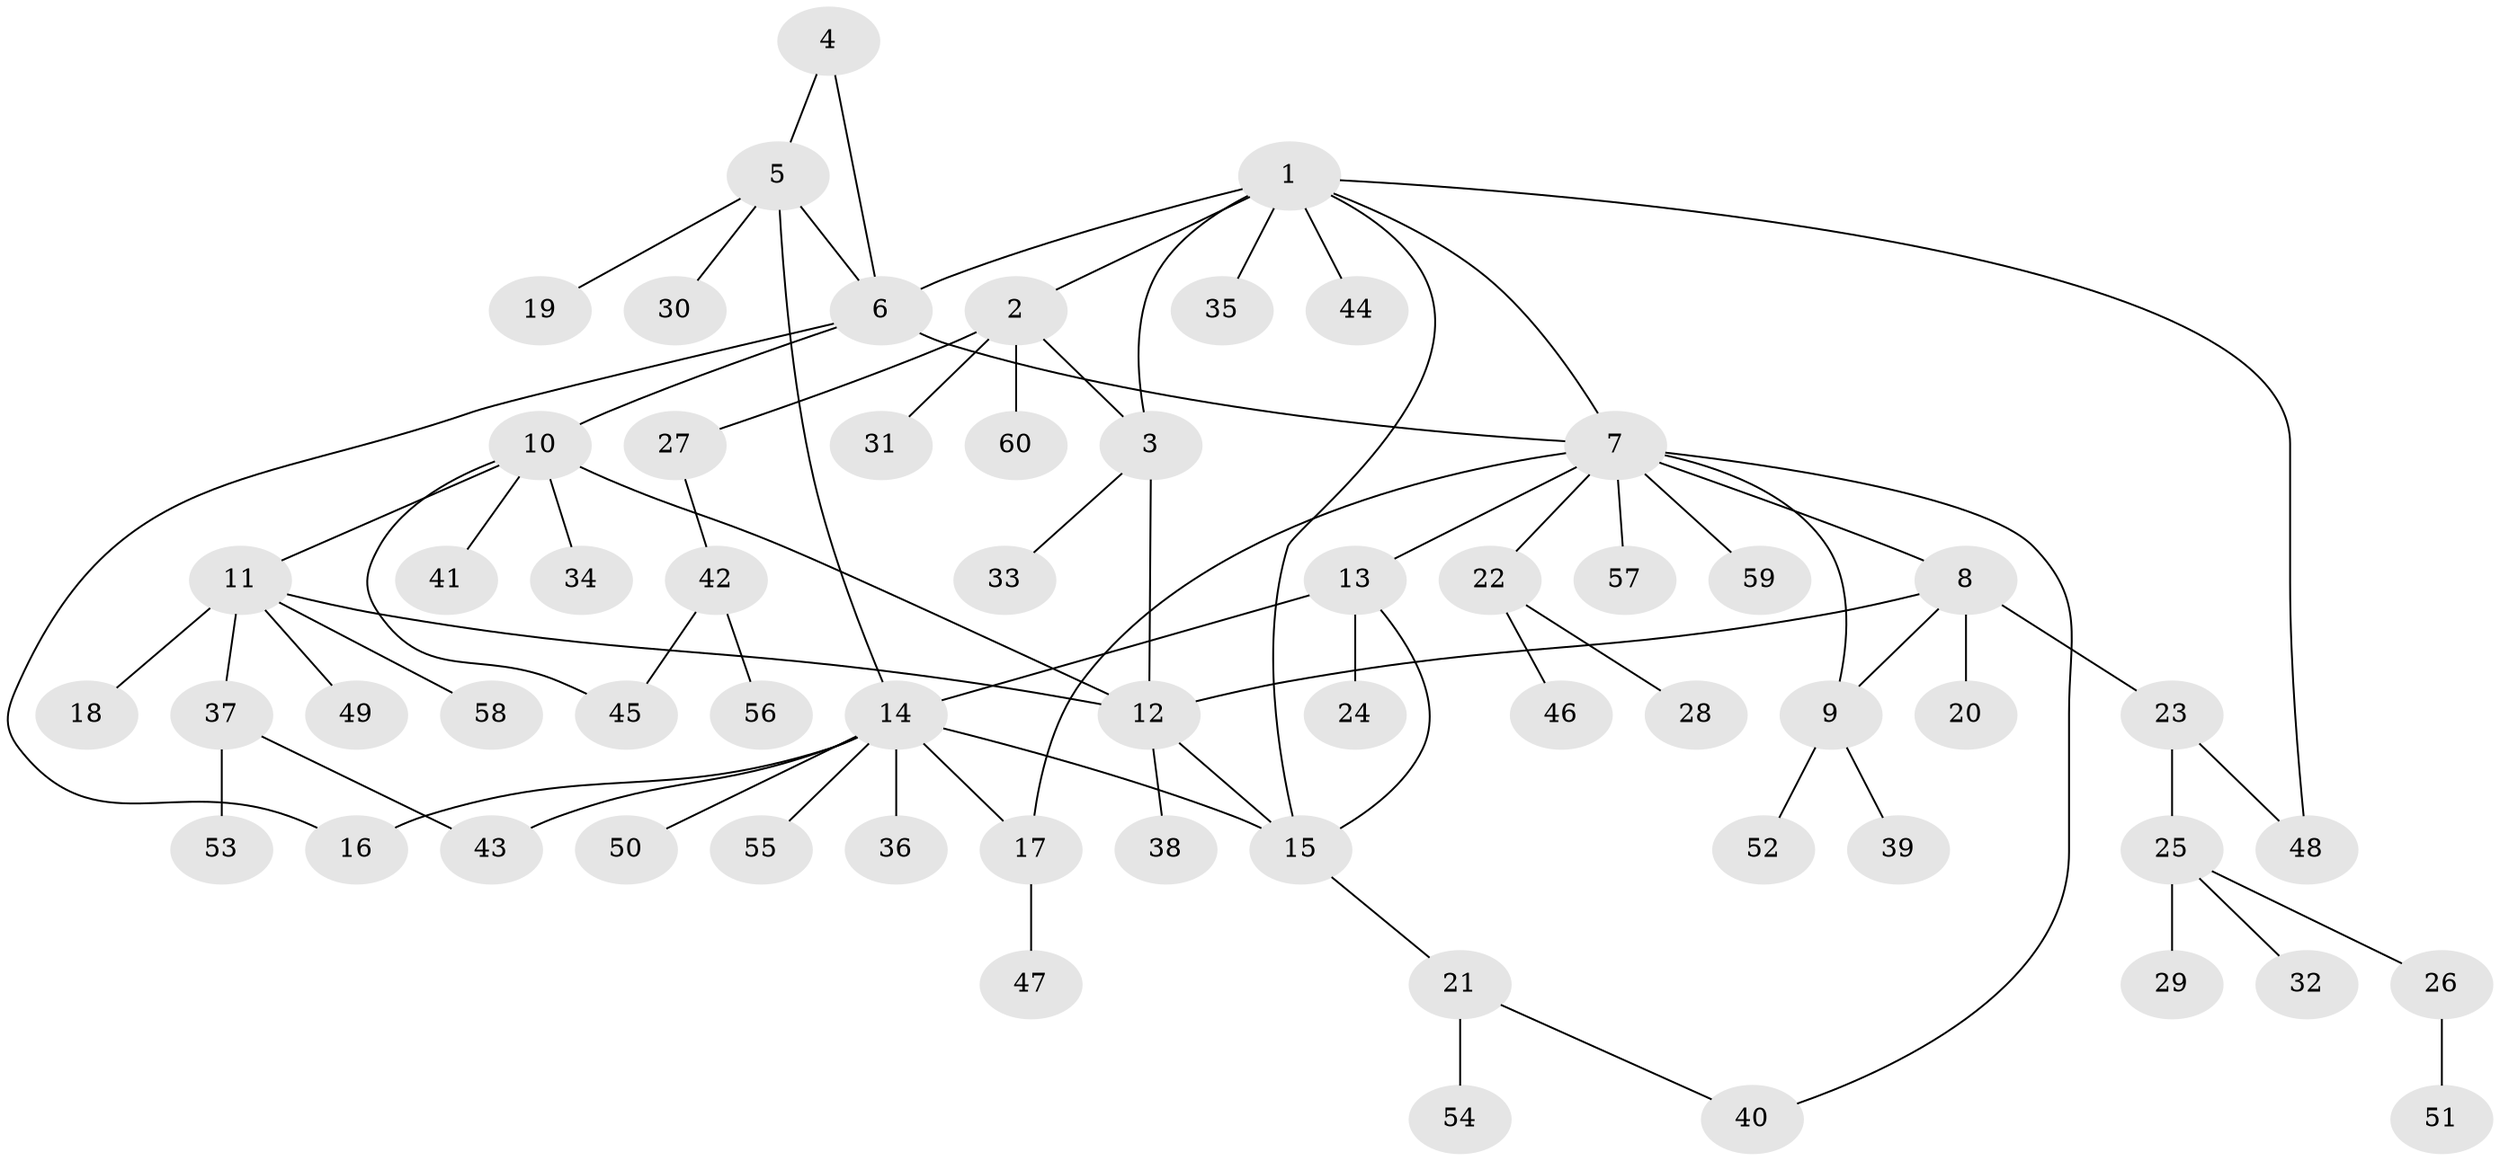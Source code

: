 // Generated by graph-tools (version 1.1) at 2025/16/03/09/25 04:16:02]
// undirected, 60 vertices, 76 edges
graph export_dot {
graph [start="1"]
  node [color=gray90,style=filled];
  1;
  2;
  3;
  4;
  5;
  6;
  7;
  8;
  9;
  10;
  11;
  12;
  13;
  14;
  15;
  16;
  17;
  18;
  19;
  20;
  21;
  22;
  23;
  24;
  25;
  26;
  27;
  28;
  29;
  30;
  31;
  32;
  33;
  34;
  35;
  36;
  37;
  38;
  39;
  40;
  41;
  42;
  43;
  44;
  45;
  46;
  47;
  48;
  49;
  50;
  51;
  52;
  53;
  54;
  55;
  56;
  57;
  58;
  59;
  60;
  1 -- 2;
  1 -- 3;
  1 -- 6;
  1 -- 7;
  1 -- 15;
  1 -- 35;
  1 -- 44;
  1 -- 48;
  2 -- 3;
  2 -- 27;
  2 -- 31;
  2 -- 60;
  3 -- 12;
  3 -- 33;
  4 -- 5;
  4 -- 6;
  5 -- 6;
  5 -- 14;
  5 -- 19;
  5 -- 30;
  6 -- 7;
  6 -- 10;
  6 -- 16;
  7 -- 8;
  7 -- 9;
  7 -- 13;
  7 -- 17;
  7 -- 22;
  7 -- 40;
  7 -- 57;
  7 -- 59;
  8 -- 9;
  8 -- 12;
  8 -- 20;
  8 -- 23;
  9 -- 39;
  9 -- 52;
  10 -- 11;
  10 -- 12;
  10 -- 34;
  10 -- 41;
  10 -- 45;
  11 -- 12;
  11 -- 18;
  11 -- 37;
  11 -- 49;
  11 -- 58;
  12 -- 15;
  12 -- 38;
  13 -- 14;
  13 -- 15;
  13 -- 24;
  14 -- 15;
  14 -- 16;
  14 -- 17;
  14 -- 36;
  14 -- 43;
  14 -- 50;
  14 -- 55;
  15 -- 21;
  17 -- 47;
  21 -- 40;
  21 -- 54;
  22 -- 28;
  22 -- 46;
  23 -- 25;
  23 -- 48;
  25 -- 26;
  25 -- 29;
  25 -- 32;
  26 -- 51;
  27 -- 42;
  37 -- 43;
  37 -- 53;
  42 -- 45;
  42 -- 56;
}
